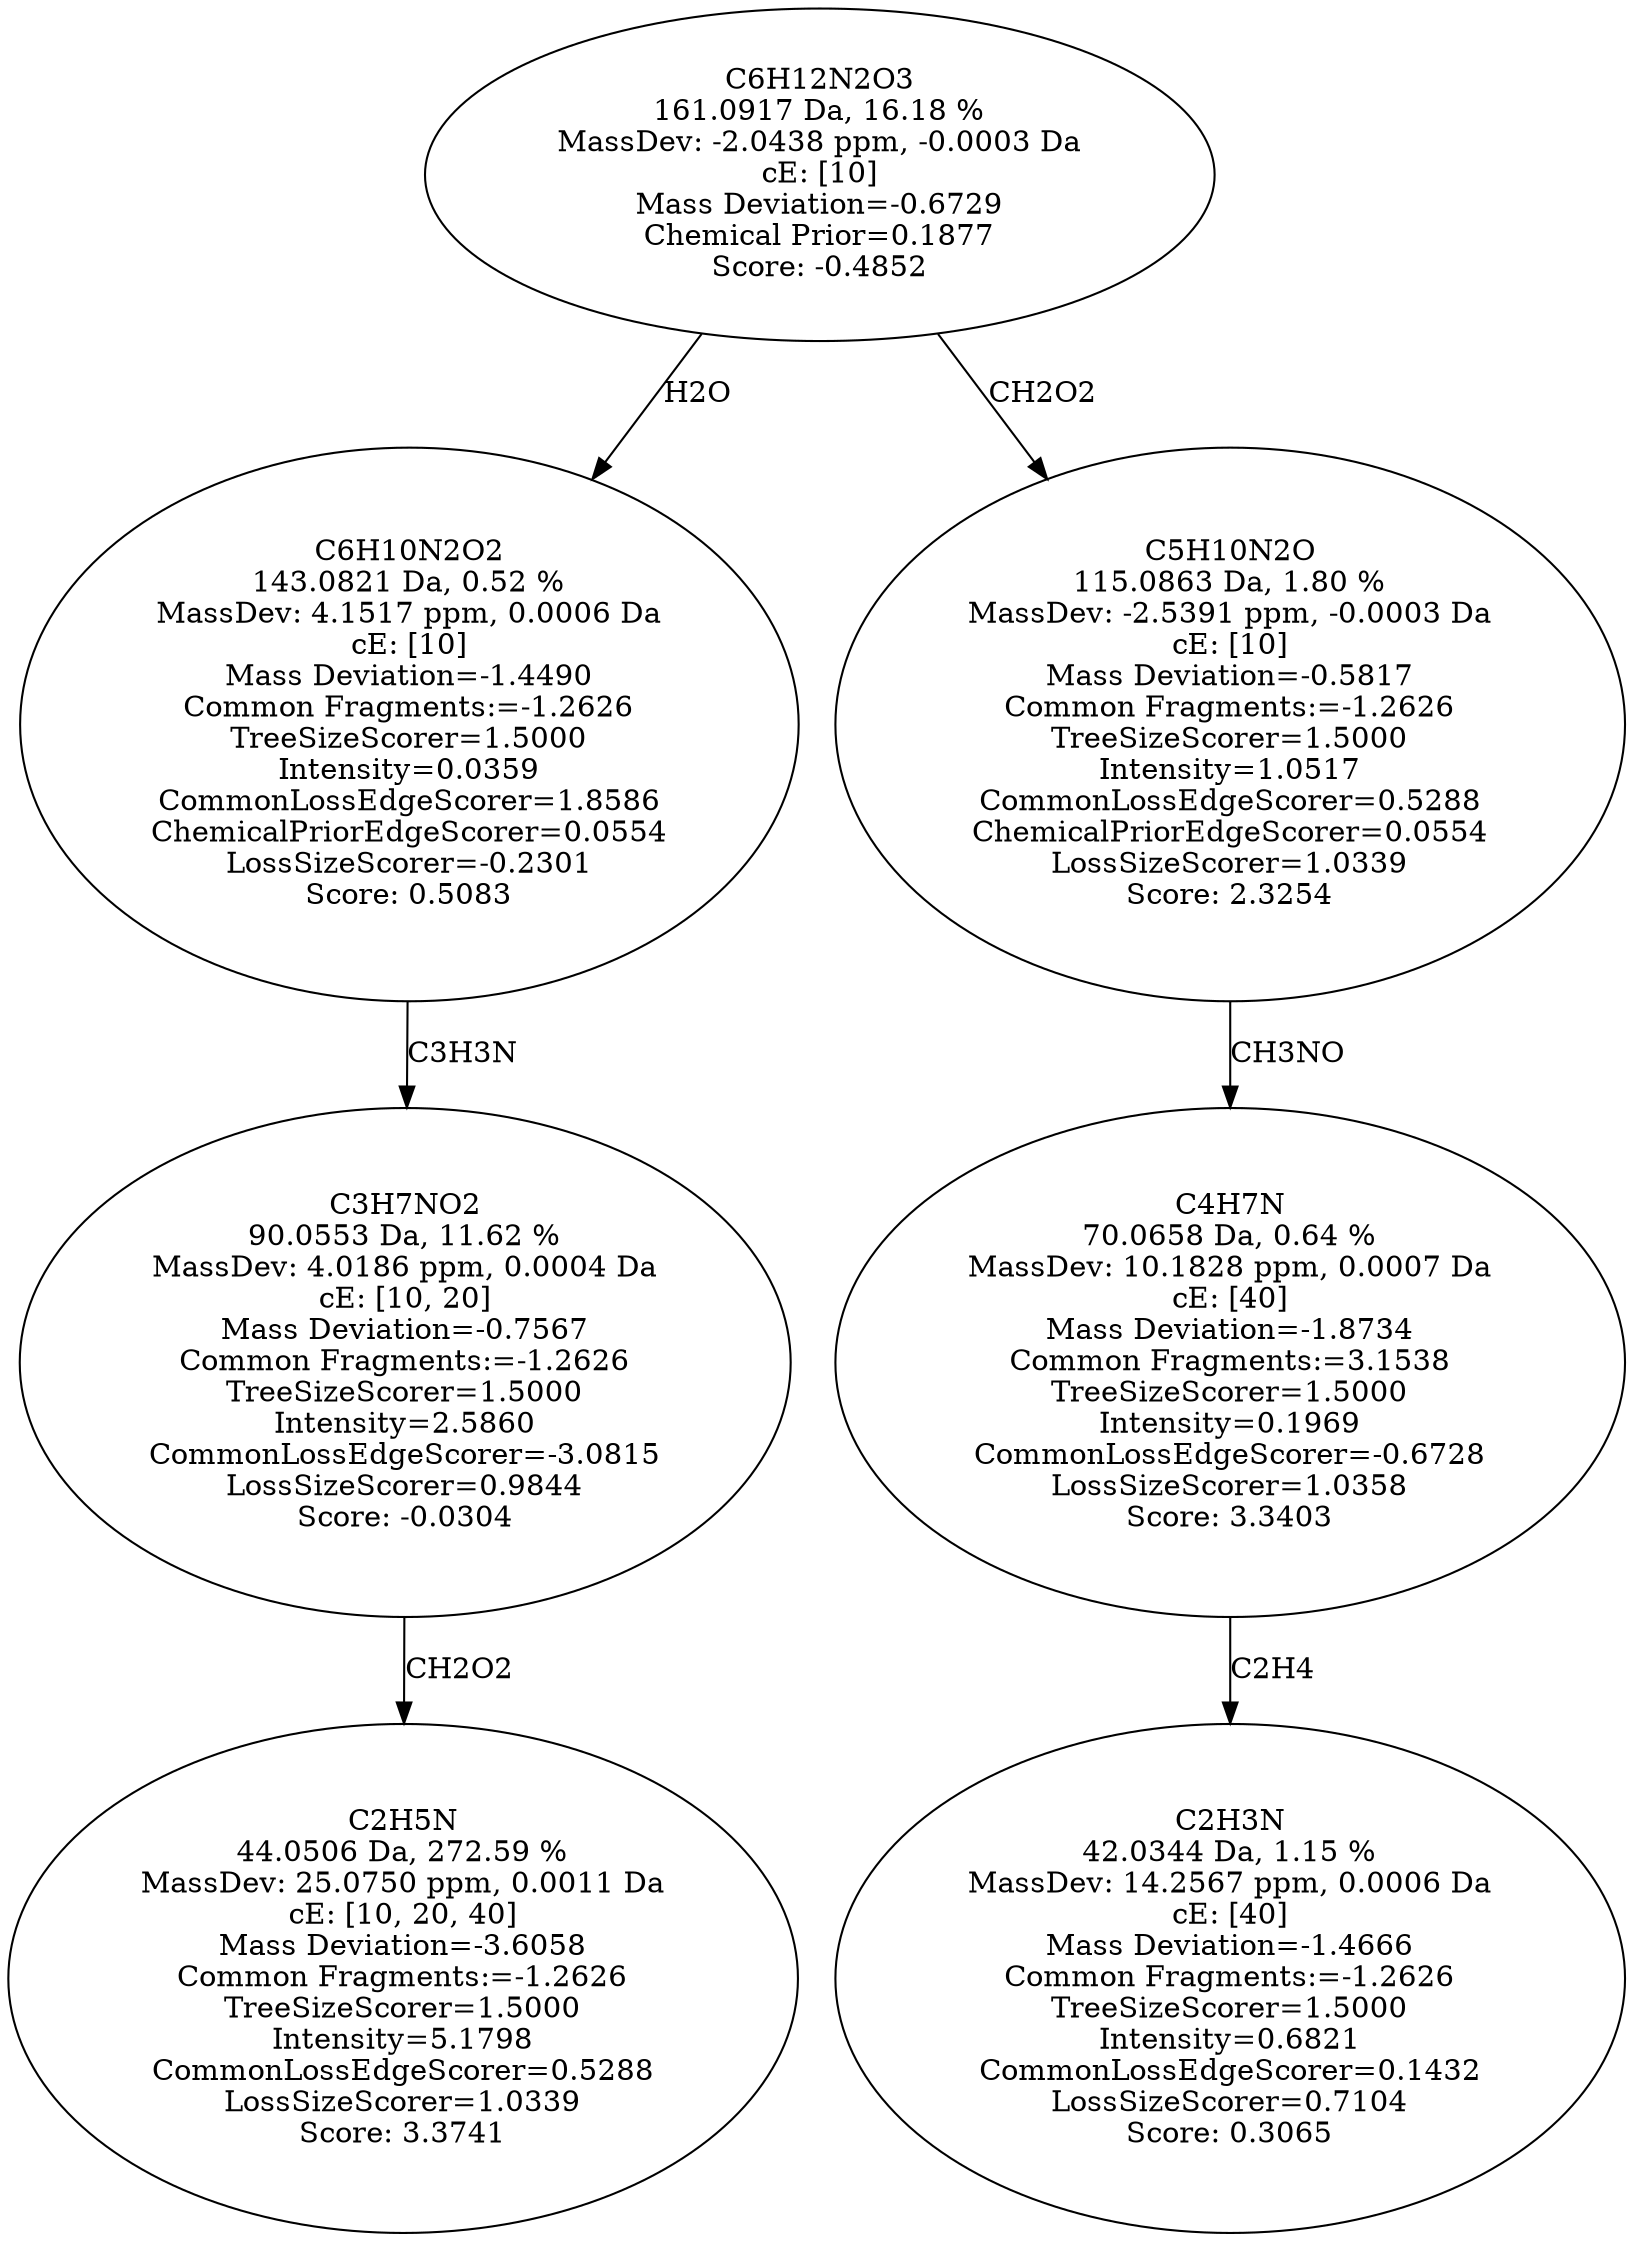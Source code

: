 strict digraph {
v1 [label="C2H5N\n44.0506 Da, 272.59 %\nMassDev: 25.0750 ppm, 0.0011 Da\ncE: [10, 20, 40]\nMass Deviation=-3.6058\nCommon Fragments:=-1.2626\nTreeSizeScorer=1.5000\nIntensity=5.1798\nCommonLossEdgeScorer=0.5288\nLossSizeScorer=1.0339\nScore: 3.3741"];
v2 [label="C3H7NO2\n90.0553 Da, 11.62 %\nMassDev: 4.0186 ppm, 0.0004 Da\ncE: [10, 20]\nMass Deviation=-0.7567\nCommon Fragments:=-1.2626\nTreeSizeScorer=1.5000\nIntensity=2.5860\nCommonLossEdgeScorer=-3.0815\nLossSizeScorer=0.9844\nScore: -0.0304"];
v3 [label="C6H10N2O2\n143.0821 Da, 0.52 %\nMassDev: 4.1517 ppm, 0.0006 Da\ncE: [10]\nMass Deviation=-1.4490\nCommon Fragments:=-1.2626\nTreeSizeScorer=1.5000\nIntensity=0.0359\nCommonLossEdgeScorer=1.8586\nChemicalPriorEdgeScorer=0.0554\nLossSizeScorer=-0.2301\nScore: 0.5083"];
v4 [label="C2H3N\n42.0344 Da, 1.15 %\nMassDev: 14.2567 ppm, 0.0006 Da\ncE: [40]\nMass Deviation=-1.4666\nCommon Fragments:=-1.2626\nTreeSizeScorer=1.5000\nIntensity=0.6821\nCommonLossEdgeScorer=0.1432\nLossSizeScorer=0.7104\nScore: 0.3065"];
v5 [label="C4H7N\n70.0658 Da, 0.64 %\nMassDev: 10.1828 ppm, 0.0007 Da\ncE: [40]\nMass Deviation=-1.8734\nCommon Fragments:=3.1538\nTreeSizeScorer=1.5000\nIntensity=0.1969\nCommonLossEdgeScorer=-0.6728\nLossSizeScorer=1.0358\nScore: 3.3403"];
v6 [label="C5H10N2O\n115.0863 Da, 1.80 %\nMassDev: -2.5391 ppm, -0.0003 Da\ncE: [10]\nMass Deviation=-0.5817\nCommon Fragments:=-1.2626\nTreeSizeScorer=1.5000\nIntensity=1.0517\nCommonLossEdgeScorer=0.5288\nChemicalPriorEdgeScorer=0.0554\nLossSizeScorer=1.0339\nScore: 2.3254"];
v7 [label="C6H12N2O3\n161.0917 Da, 16.18 %\nMassDev: -2.0438 ppm, -0.0003 Da\ncE: [10]\nMass Deviation=-0.6729\nChemical Prior=0.1877\nScore: -0.4852"];
v2 -> v1 [label="CH2O2"];
v3 -> v2 [label="C3H3N"];
v7 -> v3 [label="H2O"];
v5 -> v4 [label="C2H4"];
v6 -> v5 [label="CH3NO"];
v7 -> v6 [label="CH2O2"];
}